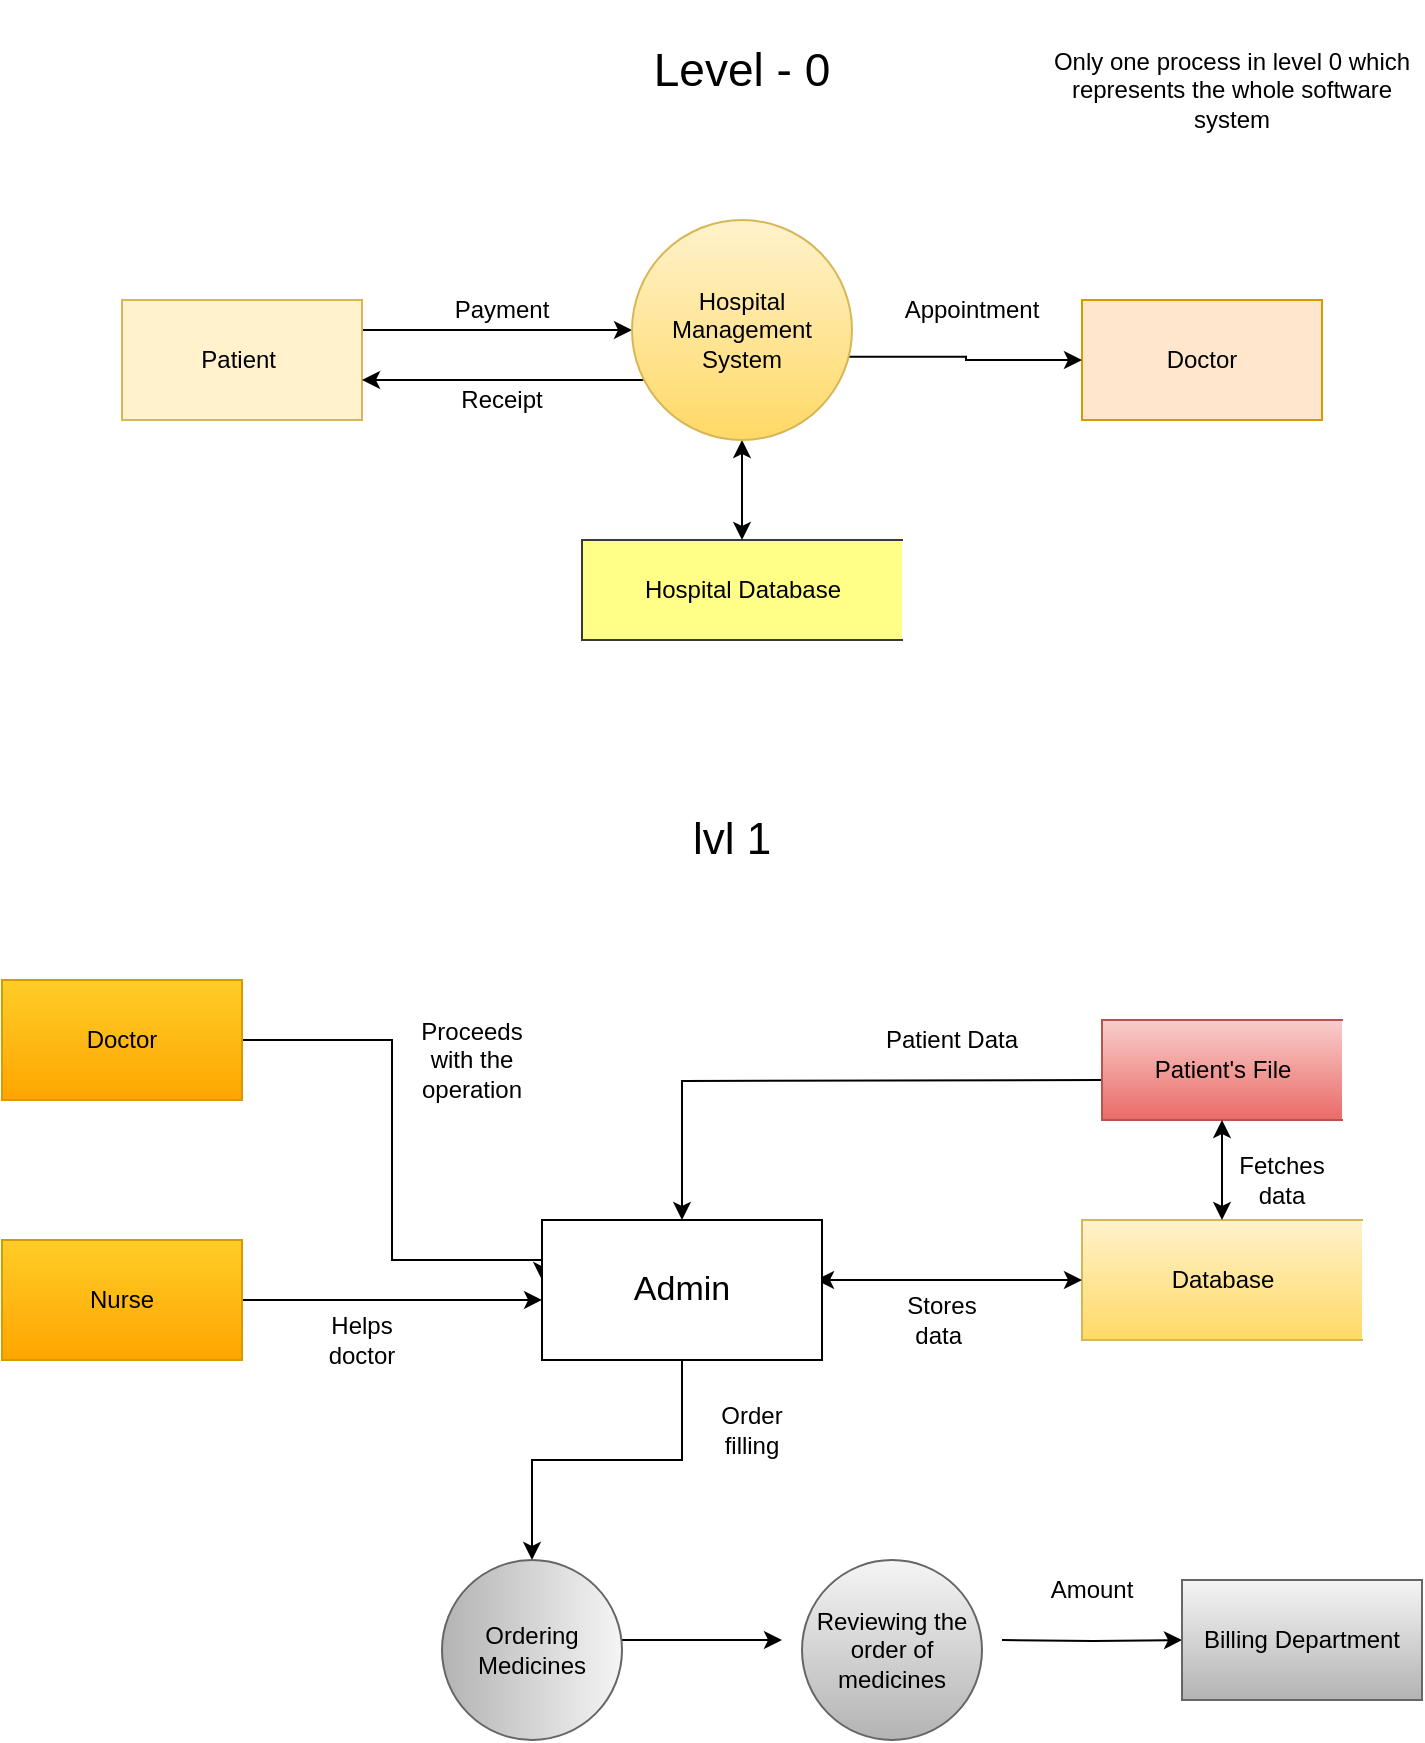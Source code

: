<mxfile version="13.6.4" type="github" pages="2">
  <diagram id="MJOHnkFtZ1ftO1yoREpn" name="Page-1">
    <mxGraphModel dx="1087" dy="617" grid="1" gridSize="10" guides="1" tooltips="1" connect="1" arrows="1" fold="1" page="1" pageScale="1" pageWidth="850" pageHeight="1100" math="0" shadow="0">
      <root>
        <mxCell id="0" />
        <mxCell id="1" parent="0" />
        <mxCell id="05G3gLc_pP7lKrbHob09-5" style="edgeStyle=orthogonalEdgeStyle;rounded=0;orthogonalLoop=1;jettySize=auto;html=1;entryX=0;entryY=0.5;entryDx=0;entryDy=0;" parent="1" source="05G3gLc_pP7lKrbHob09-1" target="hFsL_KCywkxefINf1Qib-37" edge="1">
          <mxGeometry relative="1" as="geometry">
            <Array as="points">
              <mxPoint x="270" y="245" />
              <mxPoint x="270" y="245" />
            </Array>
            <mxPoint x="360" y="245" as="targetPoint" />
          </mxGeometry>
        </mxCell>
        <mxCell id="05G3gLc_pP7lKrbHob09-1" value="Patient&amp;nbsp;" style="rounded=0;whiteSpace=wrap;html=1;fillColor=#fff2cc;strokeColor=#d6b656;" parent="1" vertex="1">
          <mxGeometry x="110" y="230" width="120" height="60" as="geometry" />
        </mxCell>
        <mxCell id="05G3gLc_pP7lKrbHob09-2" value="Doctor" style="rounded=0;whiteSpace=wrap;html=1;fillColor=#ffe6cc;strokeColor=#d79b00;" parent="1" vertex="1">
          <mxGeometry x="590" y="230" width="120" height="60" as="geometry" />
        </mxCell>
        <mxCell id="05G3gLc_pP7lKrbHob09-7" style="edgeStyle=orthogonalEdgeStyle;rounded=0;orthogonalLoop=1;jettySize=auto;html=1;exitX=0.083;exitY=0.762;exitDx=0;exitDy=0;exitPerimeter=0;" parent="1" source="hFsL_KCywkxefINf1Qib-37" target="05G3gLc_pP7lKrbHob09-1" edge="1">
          <mxGeometry relative="1" as="geometry">
            <Array as="points">
              <mxPoint x="374" y="270" />
            </Array>
            <mxPoint x="360" y="270.04" as="sourcePoint" />
          </mxGeometry>
        </mxCell>
        <mxCell id="05G3gLc_pP7lKrbHob09-11" style="edgeStyle=orthogonalEdgeStyle;rounded=0;orthogonalLoop=1;jettySize=auto;html=1;entryX=0;entryY=0.5;entryDx=0;entryDy=0;exitX=0.985;exitY=0.622;exitDx=0;exitDy=0;exitPerimeter=0;" parent="1" source="hFsL_KCywkxefINf1Qib-37" target="05G3gLc_pP7lKrbHob09-2" edge="1">
          <mxGeometry relative="1" as="geometry">
            <mxPoint x="480" y="260" as="sourcePoint" />
            <Array as="points">
              <mxPoint x="532" y="258" />
              <mxPoint x="532" y="260" />
            </Array>
          </mxGeometry>
        </mxCell>
        <mxCell id="05G3gLc_pP7lKrbHob09-6" value="Payment" style="text;html=1;strokeColor=none;fillColor=none;align=center;verticalAlign=middle;whiteSpace=wrap;rounded=0;" parent="1" vertex="1">
          <mxGeometry x="270" y="220" width="60" height="30" as="geometry" />
        </mxCell>
        <mxCell id="05G3gLc_pP7lKrbHob09-8" value="Receipt" style="text;html=1;strokeColor=none;fillColor=none;align=center;verticalAlign=middle;whiteSpace=wrap;rounded=0;" parent="1" vertex="1">
          <mxGeometry x="270" y="270" width="60" height="20" as="geometry" />
        </mxCell>
        <mxCell id="05G3gLc_pP7lKrbHob09-13" value="Appointment" style="text;html=1;strokeColor=none;fillColor=none;align=center;verticalAlign=middle;whiteSpace=wrap;rounded=0;" parent="1" vertex="1">
          <mxGeometry x="510" y="215" width="50" height="40" as="geometry" />
        </mxCell>
        <mxCell id="05G3gLc_pP7lKrbHob09-14" value="&lt;font style=&quot;font-size: 23px&quot;&gt;Level - 0&lt;/font&gt;" style="text;html=1;strokeColor=none;fillColor=none;align=center;verticalAlign=middle;whiteSpace=wrap;rounded=0;" parent="1" vertex="1">
          <mxGeometry x="340" y="80" width="160" height="70" as="geometry" />
        </mxCell>
        <mxCell id="hFsL_KCywkxefINf1Qib-39" style="edgeStyle=orthogonalEdgeStyle;rounded=0;orthogonalLoop=1;jettySize=auto;html=1;entryX=0;entryY=0.429;entryDx=0;entryDy=0;entryPerimeter=0;" parent="1" source="hFsL_KCywkxefINf1Qib-1" target="hFsL_KCywkxefINf1Qib-36" edge="1">
          <mxGeometry relative="1" as="geometry">
            <Array as="points">
              <mxPoint x="245" y="600" />
              <mxPoint x="245" y="710" />
              <mxPoint x="320" y="710" />
            </Array>
          </mxGeometry>
        </mxCell>
        <mxCell id="hFsL_KCywkxefINf1Qib-1" value="Doctor" style="rounded=0;whiteSpace=wrap;html=1;fillColor=#ffcd28;strokeColor=#d79b00;gradientColor=#ffa500;" parent="1" vertex="1">
          <mxGeometry x="50" y="570" width="120" height="60" as="geometry" />
        </mxCell>
        <mxCell id="hFsL_KCywkxefINf1Qib-14" style="edgeStyle=orthogonalEdgeStyle;rounded=0;orthogonalLoop=1;jettySize=auto;html=1;" parent="1" target="hFsL_KCywkxefINf1Qib-4" edge="1">
          <mxGeometry relative="1" as="geometry">
            <mxPoint x="550" y="900" as="sourcePoint" />
          </mxGeometry>
        </mxCell>
        <mxCell id="hFsL_KCywkxefINf1Qib-11" style="edgeStyle=orthogonalEdgeStyle;rounded=0;orthogonalLoop=1;jettySize=auto;html=1;entryX=0.5;entryY=0;entryDx=0;entryDy=0;" parent="1" target="hFsL_KCywkxefINf1Qib-36" edge="1">
          <mxGeometry relative="1" as="geometry">
            <mxPoint x="600" y="620" as="sourcePoint" />
            <mxPoint x="385" y="640" as="targetPoint" />
          </mxGeometry>
        </mxCell>
        <mxCell id="hFsL_KCywkxefINf1Qib-4" value="Billing Department" style="rounded=0;whiteSpace=wrap;html=1;fillColor=#f5f5f5;strokeColor=#666666;gradientColor=#b3b3b3;" parent="1" vertex="1">
          <mxGeometry x="640" y="870" width="120" height="60" as="geometry" />
        </mxCell>
        <mxCell id="hFsL_KCywkxefINf1Qib-13" style="edgeStyle=orthogonalEdgeStyle;rounded=0;orthogonalLoop=1;jettySize=auto;html=1;entryX=0;entryY=0.5;entryDx=0;entryDy=0;" parent="1" edge="1">
          <mxGeometry relative="1" as="geometry">
            <mxPoint x="360" y="900" as="sourcePoint" />
            <mxPoint x="440" y="900" as="targetPoint" />
          </mxGeometry>
        </mxCell>
        <mxCell id="hFsL_KCywkxefINf1Qib-35" style="edgeStyle=orthogonalEdgeStyle;rounded=0;orthogonalLoop=1;jettySize=auto;html=1;entryX=0.036;entryY=0.692;entryDx=0;entryDy=0;entryPerimeter=0;" parent="1" source="hFsL_KCywkxefINf1Qib-7" edge="1">
          <mxGeometry relative="1" as="geometry">
            <mxPoint x="320.04" y="729.96" as="targetPoint" />
          </mxGeometry>
        </mxCell>
        <mxCell id="hFsL_KCywkxefINf1Qib-7" value="Nurse" style="rounded=0;whiteSpace=wrap;html=1;fillColor=#ffcd28;strokeColor=#d79b00;gradientColor=#ffa500;" parent="1" vertex="1">
          <mxGeometry x="50" y="700" width="120" height="60" as="geometry" />
        </mxCell>
        <mxCell id="hFsL_KCywkxefINf1Qib-15" value="Patient Data" style="text;html=1;strokeColor=none;fillColor=none;align=center;verticalAlign=middle;whiteSpace=wrap;rounded=0;" parent="1" vertex="1">
          <mxGeometry x="490" y="580" width="70" height="40" as="geometry" />
        </mxCell>
        <mxCell id="hFsL_KCywkxefINf1Qib-16" value="Order filling" style="text;html=1;strokeColor=none;fillColor=none;align=center;verticalAlign=middle;whiteSpace=wrap;rounded=0;" parent="1" vertex="1">
          <mxGeometry x="395" y="780" width="60" height="30" as="geometry" />
        </mxCell>
        <mxCell id="hFsL_KCywkxefINf1Qib-17" value="Amount" style="text;html=1;strokeColor=none;fillColor=none;align=center;verticalAlign=middle;whiteSpace=wrap;rounded=0;" parent="1" vertex="1">
          <mxGeometry x="570" y="860" width="50" height="30" as="geometry" />
        </mxCell>
        <mxCell id="hFsL_KCywkxefINf1Qib-18" value="Proceeds with the operation" style="text;html=1;strokeColor=none;fillColor=none;align=center;verticalAlign=middle;whiteSpace=wrap;rounded=0;" parent="1" vertex="1">
          <mxGeometry x="250" y="590" width="70" height="40" as="geometry" />
        </mxCell>
        <mxCell id="hFsL_KCywkxefINf1Qib-19" value="Helps doctor" style="text;html=1;strokeColor=none;fillColor=none;align=center;verticalAlign=middle;whiteSpace=wrap;rounded=0;" parent="1" vertex="1">
          <mxGeometry x="200" y="740" width="60" height="20" as="geometry" />
        </mxCell>
        <mxCell id="hFsL_KCywkxefINf1Qib-20" value="Patient&#39;s File" style="html=1;dashed=0;whitespace=wrap;shape=partialRectangle;right=0;fillColor=#f8cecc;strokeColor=#b85450;gradientColor=#ea6b66;" parent="1" vertex="1">
          <mxGeometry x="600" y="590" width="120" height="50" as="geometry" />
        </mxCell>
        <mxCell id="hFsL_KCywkxefINf1Qib-21" value="&lt;font style=&quot;font-size: 22px&quot;&gt;lvl 1&lt;/font&gt;" style="text;html=1;strokeColor=none;fillColor=none;align=center;verticalAlign=middle;whiteSpace=wrap;rounded=0;" parent="1" vertex="1">
          <mxGeometry x="315" y="470" width="200" height="60" as="geometry" />
        </mxCell>
        <mxCell id="hFsL_KCywkxefINf1Qib-24" value="Hospital Database" style="html=1;dashed=0;whitespace=wrap;shape=partialRectangle;right=0;fillColor=#ffff88;strokeColor=#36393d;" parent="1" vertex="1">
          <mxGeometry x="340" y="350" width="160" height="50" as="geometry" />
        </mxCell>
        <mxCell id="hFsL_KCywkxefINf1Qib-25" value="" style="endArrow=classic;startArrow=classic;html=1;exitX=0.5;exitY=0;exitDx=0;exitDy=0;" parent="1" source="hFsL_KCywkxefINf1Qib-24" edge="1">
          <mxGeometry width="50" height="50" relative="1" as="geometry">
            <mxPoint x="400" y="350" as="sourcePoint" />
            <mxPoint x="420" y="300" as="targetPoint" />
          </mxGeometry>
        </mxCell>
        <mxCell id="hFsL_KCywkxefINf1Qib-26" value="Database" style="html=1;dashed=0;whitespace=wrap;shape=partialRectangle;right=0;fillColor=#fff2cc;strokeColor=#d6b656;gradientColor=#ffd966;" parent="1" vertex="1">
          <mxGeometry x="590" y="690" width="140" height="60" as="geometry" />
        </mxCell>
        <mxCell id="hFsL_KCywkxefINf1Qib-30" value="" style="endArrow=classic;startArrow=classic;html=1;entryX=0;entryY=0.5;entryDx=0;entryDy=0;" parent="1" target="hFsL_KCywkxefINf1Qib-26" edge="1">
          <mxGeometry width="50" height="50" relative="1" as="geometry">
            <mxPoint x="457" y="720" as="sourcePoint" />
            <mxPoint x="540" y="690" as="targetPoint" />
          </mxGeometry>
        </mxCell>
        <mxCell id="hFsL_KCywkxefINf1Qib-31" value="" style="endArrow=classic;startArrow=classic;html=1;entryX=0.5;entryY=1;entryDx=0;entryDy=0;exitX=0.5;exitY=0;exitDx=0;exitDy=0;" parent="1" source="hFsL_KCywkxefINf1Qib-26" target="hFsL_KCywkxefINf1Qib-20" edge="1">
          <mxGeometry width="50" height="50" relative="1" as="geometry">
            <mxPoint x="640" y="710" as="sourcePoint" />
            <mxPoint x="690" y="660" as="targetPoint" />
          </mxGeometry>
        </mxCell>
        <mxCell id="hFsL_KCywkxefINf1Qib-32" value="Stores data&amp;nbsp;" style="text;html=1;strokeColor=none;fillColor=none;align=center;verticalAlign=middle;whiteSpace=wrap;rounded=0;" parent="1" vertex="1">
          <mxGeometry x="490" y="720" width="60" height="40" as="geometry" />
        </mxCell>
        <mxCell id="hFsL_KCywkxefINf1Qib-33" value="Fetches data" style="text;html=1;strokeColor=none;fillColor=none;align=center;verticalAlign=middle;whiteSpace=wrap;rounded=0;" parent="1" vertex="1">
          <mxGeometry x="670" y="660" width="40" height="20" as="geometry" />
        </mxCell>
        <mxCell id="hFsL_KCywkxefINf1Qib-42" style="edgeStyle=orthogonalEdgeStyle;rounded=0;orthogonalLoop=1;jettySize=auto;html=1;" parent="1" source="hFsL_KCywkxefINf1Qib-36" target="hFsL_KCywkxefINf1Qib-40" edge="1">
          <mxGeometry relative="1" as="geometry" />
        </mxCell>
        <mxCell id="hFsL_KCywkxefINf1Qib-36" value="&lt;font style=&quot;font-size: 17px&quot;&gt;Admin&lt;/font&gt;" style="rounded=0;whiteSpace=wrap;html=1;" parent="1" vertex="1">
          <mxGeometry x="320" y="690" width="140" height="70" as="geometry" />
        </mxCell>
        <mxCell id="hFsL_KCywkxefINf1Qib-37" value="Hospital Management System" style="ellipse;whiteSpace=wrap;html=1;aspect=fixed;gradientColor=#ffd966;fillColor=#fff2cc;strokeColor=#d6b656;" parent="1" vertex="1">
          <mxGeometry x="365" y="190" width="110" height="110" as="geometry" />
        </mxCell>
        <mxCell id="hFsL_KCywkxefINf1Qib-38" value="Only one process in level 0 which represents the whole software system" style="text;html=1;strokeColor=none;fillColor=none;align=center;verticalAlign=middle;whiteSpace=wrap;rounded=0;" parent="1" vertex="1">
          <mxGeometry x="570" y="100" width="190" height="50" as="geometry" />
        </mxCell>
        <mxCell id="hFsL_KCywkxefINf1Qib-40" value="Ordering Medicines" style="ellipse;whiteSpace=wrap;html=1;aspect=fixed;direction=south;gradientColor=#b3b3b3;fillColor=#f5f5f5;strokeColor=#666666;" parent="1" vertex="1">
          <mxGeometry x="270" y="860" width="90" height="90" as="geometry" />
        </mxCell>
        <mxCell id="hFsL_KCywkxefINf1Qib-41" value="&lt;span&gt;Reviewing the order of medicines&lt;/span&gt;" style="ellipse;whiteSpace=wrap;html=1;aspect=fixed;gradientColor=#b3b3b3;fillColor=#f5f5f5;strokeColor=#666666;" parent="1" vertex="1">
          <mxGeometry x="450" y="860" width="90" height="90" as="geometry" />
        </mxCell>
      </root>
    </mxGraphModel>
  </diagram>
  <diagram id="hhBLP_6pzODG1KVzNnWB" name="Page-2">
    <mxGraphModel dx="1087" dy="617" grid="1" gridSize="10" guides="1" tooltips="1" connect="1" arrows="1" fold="1" page="1" pageScale="1" pageWidth="1200" pageHeight="1920" math="0" shadow="0">
      <root>
        <mxCell id="uodPsg_q9OTwyuHkPkrY-0" />
        <mxCell id="uodPsg_q9OTwyuHkPkrY-1" parent="uodPsg_q9OTwyuHkPkrY-0" />
        <mxCell id="uodPsg_q9OTwyuHkPkrY-2" value="Hospital Management System" style="ellipse;whiteSpace=wrap;html=1;" vertex="1" parent="uodPsg_q9OTwyuHkPkrY-1">
          <mxGeometry x="370" y="480" width="205" height="140" as="geometry" />
        </mxCell>
        <mxCell id="uodPsg_q9OTwyuHkPkrY-3" value="Patient" style="rounded=0;whiteSpace=wrap;html=1;" vertex="1" parent="uodPsg_q9OTwyuHkPkrY-1">
          <mxGeometry x="30" y="520" width="120" height="60" as="geometry" />
        </mxCell>
        <mxCell id="uodPsg_q9OTwyuHkPkrY-4" value="Treatment&amp;nbsp;" style="ellipse;whiteSpace=wrap;html=1;" vertex="1" parent="uodPsg_q9OTwyuHkPkrY-1">
          <mxGeometry x="210" y="320" width="120" height="80" as="geometry" />
        </mxCell>
        <mxCell id="uodPsg_q9OTwyuHkPkrY-5" value="Reports" style="ellipse;whiteSpace=wrap;html=1;" vertex="1" parent="uodPsg_q9OTwyuHkPkrY-1">
          <mxGeometry x="210" y="440" width="130" height="90" as="geometry" />
        </mxCell>
        <mxCell id="uodPsg_q9OTwyuHkPkrY-6" value="Billing" style="ellipse;whiteSpace=wrap;html=1;" vertex="1" parent="uodPsg_q9OTwyuHkPkrY-1">
          <mxGeometry x="210" y="590" width="120" height="80" as="geometry" />
        </mxCell>
        <mxCell id="uodPsg_q9OTwyuHkPkrY-7" value="Checkups" style="ellipse;whiteSpace=wrap;html=1;" vertex="1" parent="uodPsg_q9OTwyuHkPkrY-1">
          <mxGeometry x="210" y="730" width="120" height="80" as="geometry" />
        </mxCell>
        <mxCell id="uodPsg_q9OTwyuHkPkrY-8" value="" style="endArrow=classic;html=1;entryX=0;entryY=0.625;entryDx=0;entryDy=0;entryPerimeter=0;exitX=0.75;exitY=0;exitDx=0;exitDy=0;" edge="1" parent="uodPsg_q9OTwyuHkPkrY-1" source="uodPsg_q9OTwyuHkPkrY-3" target="uodPsg_q9OTwyuHkPkrY-4">
          <mxGeometry width="50" height="50" relative="1" as="geometry">
            <mxPoint x="140" y="500" as="sourcePoint" />
            <mxPoint x="190" y="450" as="targetPoint" />
          </mxGeometry>
        </mxCell>
        <mxCell id="uodPsg_q9OTwyuHkPkrY-9" value="" style="endArrow=classic;html=1;entryX=0.073;entryY=0.79;entryDx=0;entryDy=0;entryPerimeter=0;exitX=1;exitY=0.5;exitDx=0;exitDy=0;" edge="1" parent="uodPsg_q9OTwyuHkPkrY-1" source="uodPsg_q9OTwyuHkPkrY-3" target="uodPsg_q9OTwyuHkPkrY-5">
          <mxGeometry width="50" height="50" relative="1" as="geometry">
            <mxPoint x="160" y="580" as="sourcePoint" />
            <mxPoint x="210" y="530" as="targetPoint" />
          </mxGeometry>
        </mxCell>
        <mxCell id="uodPsg_q9OTwyuHkPkrY-10" value="" style="endArrow=classic;html=1;exitX=1;exitY=1;exitDx=0;exitDy=0;entryX=0.047;entryY=0.32;entryDx=0;entryDy=0;entryPerimeter=0;" edge="1" parent="uodPsg_q9OTwyuHkPkrY-1" source="uodPsg_q9OTwyuHkPkrY-3" target="uodPsg_q9OTwyuHkPkrY-6">
          <mxGeometry width="50" height="50" relative="1" as="geometry">
            <mxPoint x="130" y="650" as="sourcePoint" />
            <mxPoint x="180" y="600" as="targetPoint" />
          </mxGeometry>
        </mxCell>
        <mxCell id="uodPsg_q9OTwyuHkPkrY-11" value="" style="endArrow=classic;html=1;exitX=0.627;exitY=1.007;exitDx=0;exitDy=0;exitPerimeter=0;entryX=0;entryY=0;entryDx=0;entryDy=0;" edge="1" parent="uodPsg_q9OTwyuHkPkrY-1" source="uodPsg_q9OTwyuHkPkrY-3" target="uodPsg_q9OTwyuHkPkrY-7">
          <mxGeometry width="50" height="50" relative="1" as="geometry">
            <mxPoint x="110" y="670" as="sourcePoint" />
            <mxPoint x="160" y="620" as="targetPoint" />
          </mxGeometry>
        </mxCell>
        <mxCell id="uodPsg_q9OTwyuHkPkrY-12" value="" style="endArrow=classic;html=1;exitX=1;exitY=0.5;exitDx=0;exitDy=0;entryX=0.308;entryY=0.031;entryDx=0;entryDy=0;entryPerimeter=0;" edge="1" parent="uodPsg_q9OTwyuHkPkrY-1" source="uodPsg_q9OTwyuHkPkrY-4" target="uodPsg_q9OTwyuHkPkrY-2">
          <mxGeometry width="50" height="50" relative="1" as="geometry">
            <mxPoint x="370" y="450" as="sourcePoint" />
            <mxPoint x="420" y="400" as="targetPoint" />
          </mxGeometry>
        </mxCell>
        <mxCell id="uodPsg_q9OTwyuHkPkrY-13" value="" style="endArrow=classic;html=1;exitX=1;exitY=0.5;exitDx=0;exitDy=0;" edge="1" parent="uodPsg_q9OTwyuHkPkrY-1" source="uodPsg_q9OTwyuHkPkrY-5" target="uodPsg_q9OTwyuHkPkrY-2">
          <mxGeometry width="50" height="50" relative="1" as="geometry">
            <mxPoint x="340" y="520" as="sourcePoint" />
            <mxPoint x="390" y="470" as="targetPoint" />
          </mxGeometry>
        </mxCell>
        <mxCell id="uodPsg_q9OTwyuHkPkrY-14" value="" style="endArrow=classic;html=1;exitX=1;exitY=0.5;exitDx=0;exitDy=0;entryX=0.098;entryY=0.786;entryDx=0;entryDy=0;entryPerimeter=0;" edge="1" parent="uodPsg_q9OTwyuHkPkrY-1" source="uodPsg_q9OTwyuHkPkrY-6" target="uodPsg_q9OTwyuHkPkrY-2">
          <mxGeometry width="50" height="50" relative="1" as="geometry">
            <mxPoint x="340" y="650" as="sourcePoint" />
            <mxPoint x="390" y="600" as="targetPoint" />
          </mxGeometry>
        </mxCell>
        <mxCell id="uodPsg_q9OTwyuHkPkrY-15" value="" style="endArrow=classic;html=1;entryX=0.32;entryY=0.986;entryDx=0;entryDy=0;entryPerimeter=0;" edge="1" parent="uodPsg_q9OTwyuHkPkrY-1" target="uodPsg_q9OTwyuHkPkrY-2">
          <mxGeometry width="50" height="50" relative="1" as="geometry">
            <mxPoint x="330" y="752" as="sourcePoint" />
            <mxPoint x="370" y="710" as="targetPoint" />
          </mxGeometry>
        </mxCell>
        <mxCell id="uodPsg_q9OTwyuHkPkrY-16" value="" style="endArrow=classic;html=1;exitX=1;exitY=0.5;exitDx=0;exitDy=0;" edge="1" parent="uodPsg_q9OTwyuHkPkrY-1" source="uodPsg_q9OTwyuHkPkrY-2">
          <mxGeometry width="50" height="50" relative="1" as="geometry">
            <mxPoint x="590" y="570" as="sourcePoint" />
            <mxPoint x="660" y="550" as="targetPoint" />
          </mxGeometry>
        </mxCell>
        <mxCell id="uodPsg_q9OTwyuHkPkrY-17" value="Database" style="html=1;dashed=0;whitespace=wrap;shape=partialRectangle;right=0;" vertex="1" parent="uodPsg_q9OTwyuHkPkrY-1">
          <mxGeometry x="660" y="520" width="110" height="50" as="geometry" />
        </mxCell>
        <mxCell id="uodPsg_q9OTwyuHkPkrY-18" style="edgeStyle=orthogonalEdgeStyle;rounded=0;orthogonalLoop=1;jettySize=auto;html=1;" edge="1" parent="uodPsg_q9OTwyuHkPkrY-1" source="uodPsg_q9OTwyuHkPkrY-19">
          <mxGeometry relative="1" as="geometry">
            <mxPoint x="710" y="520" as="targetPoint" />
          </mxGeometry>
        </mxCell>
        <mxCell id="uodPsg_q9OTwyuHkPkrY-19" value="Doctor" style="rounded=0;whiteSpace=wrap;html=1;" vertex="1" parent="uodPsg_q9OTwyuHkPkrY-1">
          <mxGeometry x="650" y="340" width="120" height="60" as="geometry" />
        </mxCell>
        <mxCell id="uodPsg_q9OTwyuHkPkrY-20" value="&lt;font style=&quot;font-size: 18px&quot;&gt;lvl2&lt;/font&gt;" style="text;html=1;strokeColor=none;fillColor=none;align=center;verticalAlign=middle;whiteSpace=wrap;rounded=0;" vertex="1" parent="uodPsg_q9OTwyuHkPkrY-1">
          <mxGeometry x="380" y="210" width="90" height="50" as="geometry" />
        </mxCell>
      </root>
    </mxGraphModel>
  </diagram>
</mxfile>
